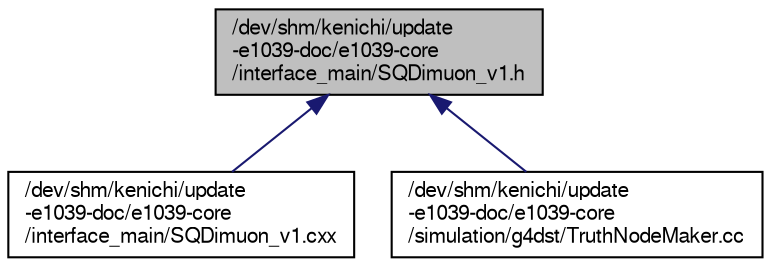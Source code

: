 digraph "/dev/shm/kenichi/update-e1039-doc/e1039-core/interface_main/SQDimuon_v1.h"
{
  bgcolor="transparent";
  edge [fontname="FreeSans",fontsize="10",labelfontname="FreeSans",labelfontsize="10"];
  node [fontname="FreeSans",fontsize="10",shape=record];
  Node1 [label="/dev/shm/kenichi/update\l-e1039-doc/e1039-core\l/interface_main/SQDimuon_v1.h",height=0.2,width=0.4,color="black", fillcolor="grey75", style="filled" fontcolor="black"];
  Node1 -> Node2 [dir="back",color="midnightblue",fontsize="10",style="solid",fontname="FreeSans"];
  Node2 [label="/dev/shm/kenichi/update\l-e1039-doc/e1039-core\l/interface_main/SQDimuon_v1.cxx",height=0.2,width=0.4,color="black",URL="$d8/d6f/SQDimuon__v1_8cxx.html"];
  Node1 -> Node3 [dir="back",color="midnightblue",fontsize="10",style="solid",fontname="FreeSans"];
  Node3 [label="/dev/shm/kenichi/update\l-e1039-doc/e1039-core\l/simulation/g4dst/TruthNodeMaker.cc",height=0.2,width=0.4,color="black",URL="$df/da0/TruthNodeMaker_8cc.html"];
}
